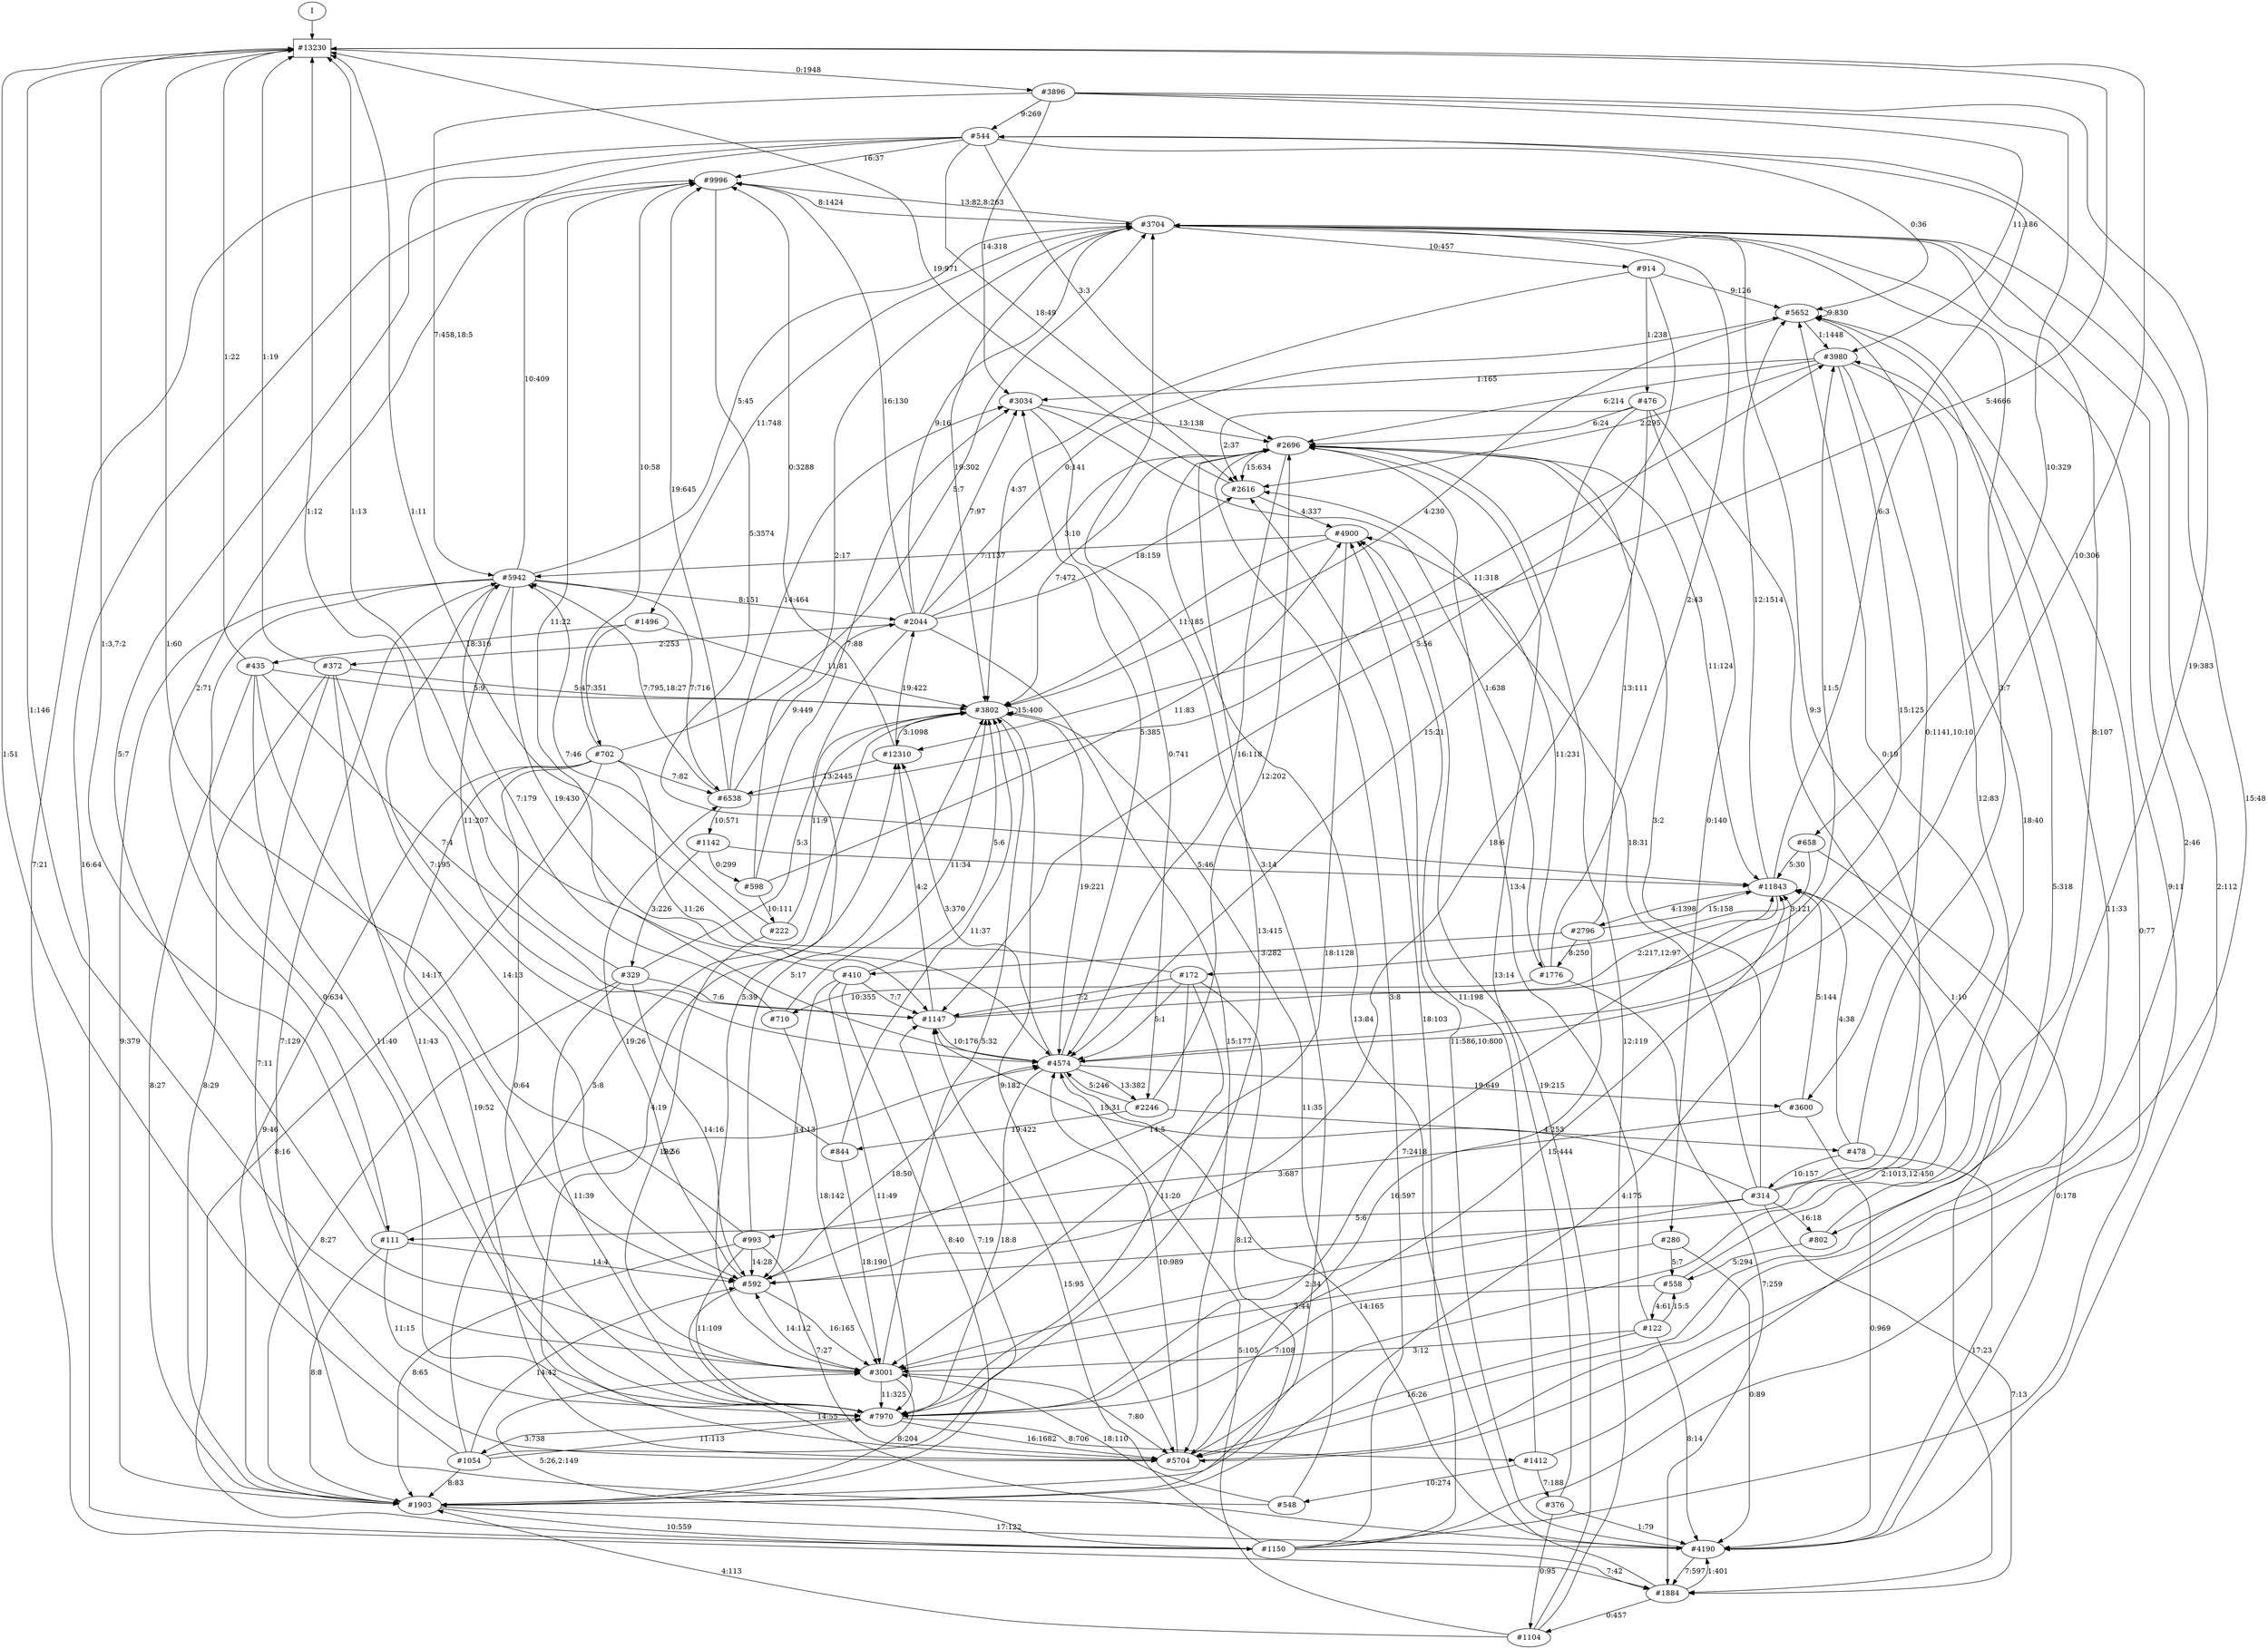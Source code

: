 // produced with flexfringe from git commitd1cf04ada0831d0605a3651971ef9a02091d8823
// dfasat/flexfringe -h=alergia -d=alergia_data -o=experiments/flexfringe_pautomac_study/flexfringe_data/exp18_n100_p0_01dfa -n=100 -p=0.01 /Users/nicholasrenninger/Google Drive/Grad School/specification learning/code/DPFA_DTS_product_experiment/dfasatInvestigations/experiments/flexfringe_pautomac_study/flexfringe_data/flexfringe_pautomac_study_train 
digraph DFA {
	0 [label="root" shape=box];
		I -> 0;
	0 [ label="#13230"  ];
		0 -> 1 [label="0:1948"  ];
		0 -> 33 [label="5:4666"  ];
	1 [ label="#3896"  ];
		1 -> 2 [label="9:269"  ];
		1 -> 56 [label="19:383"  ];
		1 -> 74 [label="7:458,18:5"  ];
		1 -> 108 [label="14:318"  ];
		1 -> 303 [label="10:329"  ];
		1 -> 402 [label="11:186"  ];
	2 [ label="#544"  ];
		2 -> 76 [label="16:37"  ];
		2 -> 78 [label="0:36"  ];
		2 -> 99 [label="2:71"  ];
		2 -> 465 [label="18:49"  ];
		2 -> 1007 [label="3:3"  ];
		2 -> 984 [label="15:48"  ];
		2 -> 1512 [label="7:21"  ];
		2 -> 6041 [label="5:7"  ];
	465 [ label="#2616"  ];
		465 -> 0 [label="19:971"  ];
		465 -> 4245 [label="4:337"  ];
	99 [ label="#111"  ];
		99 -> 0 [label="1:3,7:2"  ];
		99 -> 244 [label="8:8"  ];
		99 -> 539 [label="11:15"  ];
		99 -> 1943 [label="5:2"  ];
		99 -> 12304 [label="14:4"  ];
	74 [ label="#5942"  ];
		74 -> 34 [label="7:716"  ];
		74 -> 75 [label="19:430"  ];
		74 -> 76 [label="10:409"  ];
		74 -> 100 [label="8:151"  ];
		74 -> 244 [label="9:379"  ];
		74 -> 317 [label="5:45"  ];
		74 -> 539 [label="0:634"  ];
		74 -> 1943 [label="11:207"  ];
	244 [ label="#1903"  ];
		244 -> 77 [label="4:175"  ];
		244 -> 317 [label="3:14"  ];
		244 -> 356 [label="10:559"  ];
		244 -> 445 [label="17:122"  ];
	356 [ label="#1150"  ];
		356 -> 75 [label="15:95"  ];
		356 -> 76 [label="16:64"  ];
		356 -> 78 [label="0:77"  ];
		356 -> 317 [label="9:11"  ];
		356 -> 465 [label="18:103"  ];
		356 -> 1007 [label="3:8"  ];
		356 -> 1512 [label="7:42"  ];
		356 -> 6041 [label="5:26,2:149"  ];
	75 [ label="#1147"  ];
		75 -> 33 [label="4:2"  ];
		75 -> 77 [label="2:217,12:97"  ];
		75 -> 402 [label="11:5"  ];
		75 -> 1943 [label="10:176"  ];
	303 [ label="#658"  ];
		303 -> 77 [label="5:30"  ];
		303 -> 304 [label="3:121"  ];
		303 -> 445 [label="0:178"  ];
	445 [ label="#4190"  ];
		445 -> 317 [label="2:112"  ];
		445 -> 1512 [label="7:597"  ];
		445 -> 4245 [label="11:586,10:800"  ];
	1512 [ label="#1884"  ];
		1512 -> 445 [label="1:401"  ];
		1512 -> 1007 [label="13:84"  ];
		1512 -> 3951 [label="0:457"  ];
	3951 [ label="#1104"  ];
		3951 -> 244 [label="4:113"  ];
		3951 -> 1007 [label="12:119"  ];
		3951 -> 1943 [label="5:105"  ];
		3951 -> 4245 [label="19:215"  ];
	4245 [ label="#4900"  ];
		4245 -> 74 [label="7:1137"  ];
		4245 -> 318 [label="11:185"  ];
		4245 -> 6041 [label="18:1128"  ];
	6041 [ label="#3001"  ];
		6041 -> 0 [label="1:146"  ];
		6041 -> 244 [label="8:204"  ];
		6041 -> 318 [label="5:32"  ];
		6041 -> 539 [label="11:325"  ];
		6041 -> 984 [label="7:80"  ];
		6041 -> 12304 [label="14:112"  ];
	12304 [ label="#592"  ];
		12304 -> 34 [label="19:26"  ];
		12304 -> 445 [label="14:55"  ];
		12304 -> 1943 [label="18:50"  ];
		12304 -> 6041 [label="16:165"  ];
	304 [ label="#172"  ];
		304 -> 0 [label="1:11"  ];
		304 -> 75 [label="7:2"  ];
		304 -> 244 [label="8:12"  ];
		304 -> 539 [label="11:20"  ];
		304 -> 1943 [label="5:1"  ];
		304 -> 12304 [label="14:5"  ];
	56 [ label="#802"  ];
		56 -> 317 [label="8:107"  ];
		56 -> 411 [label="5:294"  ];
	411 [ label="#558"  ];
		411 -> 78 [label="12:83"  ];
		411 -> 539 [label="7:108"  ];
		411 -> 801 [label="4:61"  ];
	801 [ label="#122"  ];
		801 -> 411 [label="15:5"  ];
		801 -> 445 [label="8:14"  ];
		801 -> 1007 [label="13:4"  ];
		801 -> 984 [label="16:26"  ];
		801 -> 6041 [label="3:12"  ];
	108 [ label="#3034"  ];
		108 -> 109 [label="0:741"  ];
		108 -> 184 [label="1:638"  ];
		108 -> 1007 [label="13:138"  ];
	109 [ label="#2246"  ];
		109 -> 110 [label="19:422"  ];
		109 -> 180 [label="4:253"  ];
		109 -> 1007 [label="12:202"  ];
		109 -> 1943 [label="5:246"  ];
	110 [ label="#844"  ];
		110 -> 74 [label="7:195"  ];
		110 -> 318 [label="11:37"  ];
		110 -> 6041 [label="18:190"  ];
	180 [ label="#478"  ];
		180 -> 77 [label="4:38"  ];
		180 -> 181 [label="10:157"  ];
		180 -> 317 [label="3:7"  ];
		180 -> 445 [label="17:23"  ];
	181 [ label="#314"  ];
		181 -> 56 [label="16:18"  ];
		181 -> 75 [label="15:31"  ];
		181 -> 78 [label="0:19"  ];
		181 -> 99 [label="5:6"  ];
		181 -> 317 [label="9:3"  ];
		181 -> 465 [label="18:31"  ];
		181 -> 1007 [label="3:2"  ];
		181 -> 1512 [label="7:13"  ];
		181 -> 6041 [label="2:34"  ];
	184 [ label="#1776"  ];
		184 -> 185 [label="10:355"  ];
		184 -> 317 [label="2:43"  ];
		184 -> 1512 [label="7:259"  ];
		184 -> 4245 [label="11:231"  ];
	185 [ label="#710"  ];
		185 -> 74 [label="7:179"  ];
		185 -> 318 [label="11:34"  ];
		185 -> 6041 [label="18:142"  ];
	33 [ label="#12310"  ];
		33 -> 34 [label="13:2445"  ];
		33 -> 76 [label="0:3288"  ];
		33 -> 100 [label="19:422"  ];
	76 [ label="#9996"  ];
		76 -> 77 [label="5:3574"  ];
		76 -> 317 [label="8:1424"  ];
	77 [ label="#11843"  ];
		77 -> 2 [label="6:3"  ];
		77 -> 78 [label="12:1514"  ];
		77 -> 208 [label="4:1398"  ];
		77 -> 539 [label="7:2418"  ];
	539 [ label="#7970"  ];
		539 -> 77 [label="15:444"  ];
		539 -> 540 [label="8:706"  ];
		539 -> 606 [label="3:738"  ];
		539 -> 1007 [label="13:415"  ];
		539 -> 984 [label="16:1682"  ];
	984 [ label="#5704"  ];
		984 -> 33 [label="4:19"  ];
		984 -> 77 [label="2:1013,12:450"  ];
		984 -> 402 [label="11:33"  ];
		984 -> 1943 [label="10:989"  ];
	1943 [ label="#4574"  ];
		1943 -> 0 [label="10:306"  ];
		1943 -> 33 [label="3:370"  ];
		1943 -> 76 [label="11:22"  ];
		1943 -> 108 [label="5:385"  ];
		1943 -> 109 [label="13:382"  ];
		1943 -> 403 [label="19:649"  ];
		1943 -> 445 [label="14:165"  ];
		1943 -> 539 [label="18:8"  ];
	606 [ label="#1054"  ];
		606 -> 0 [label="1:51"  ];
		606 -> 75 [label="7:19"  ];
		606 -> 244 [label="8:83"  ];
		606 -> 318 [label="5:8"  ];
		606 -> 539 [label="11:113"  ];
		606 -> 12304 [label="14:42"  ];
	1007 [ label="#2696"  ];
		1007 -> 77 [label="11:124"  ];
		1007 -> 318 [label="7:472"  ];
		1007 -> 465 [label="15:634"  ];
		1007 -> 1943 [label="16:118"  ];
	540 [ label="#1412"  ];
		540 -> 317 [label="2:46"  ];
		540 -> 541 [label="10:274"  ];
		540 -> 1262 [label="7:188"  ];
		540 -> 4245 [label="11:198"  ];
	1262 [ label="#376"  ];
		1262 -> 445 [label="1:79"  ];
		1262 -> 1007 [label="13:14"  ];
		1262 -> 3951 [label="0:95"  ];
	541 [ label="#548"  ];
		541 -> 74 [label="7:129"  ];
		541 -> 318 [label="11:35"  ];
		541 -> 6041 [label="18:110"  ];
	78 [ label="#5652"  ];
		78 -> 78 [label="9:830"  ];
		78 -> 318 [label="4:230"  ];
		78 -> 402 [label="1:1448"  ];
		78 -> 984 [label="5:318"  ];
	402 [ label="#3980"  ];
		402 -> 108 [label="1:165"  ];
		402 -> 403 [label="0:1141,10:10"  ];
		402 -> 465 [label="2:295"  ];
		402 -> 1007 [label="6:214"  ];
		402 -> 1943 [label="15:125"  ];
		402 -> 12304 [label="18:40"  ];
	403 [ label="#3600"  ];
		403 -> 77 [label="5:144"  ];
		403 -> 445 [label="0:969"  ];
		403 -> 2462 [label="3:687"  ];
	2462 [ label="#993"  ];
		2462 -> 0 [label="1:60"  ];
		2462 -> 244 [label="8:65"  ];
		2462 -> 318 [label="5:17"  ];
		2462 -> 539 [label="11:109"  ];
		2462 -> 984 [label="7:27"  ];
		2462 -> 12304 [label="14:28"  ];
	208 [ label="#2796"  ];
		208 -> 77 [label="15:158"  ];
		208 -> 184 [label="8:250"  ];
		208 -> 434 [label="3:282"  ];
		208 -> 1007 [label="13:111"  ];
		208 -> 984 [label="16:597"  ];
	434 [ label="#410"  ];
		434 -> 0 [label="1:13"  ];
		434 -> 75 [label="7:7"  ];
		434 -> 244 [label="8:40"  ];
		434 -> 318 [label="5:6"  ];
		434 -> 539 [label="11:49"  ];
		434 -> 12304 [label="14:13"  ];
	317 [ label="#3704"  ];
		317 -> 76 [label="13:82,8:263"  ];
		317 -> 318 [label="19:302"  ];
		317 -> 400 [label="11:748"  ];
		317 -> 918 [label="10:457"  ];
	400 [ label="#1496"  ];
		400 -> 318 [label="11:81"  ];
		400 -> 401 [label="18:316"  ];
		400 -> 889 [label="7:351"  ];
	889 [ label="#702"  ];
		889 -> 34 [label="7:82"  ];
		889 -> 76 [label="10:58"  ];
		889 -> 244 [label="9:46"  ];
		889 -> 317 [label="5:7"  ];
		889 -> 356 [label="8:16"  ];
		889 -> 539 [label="0:64"  ];
		889 -> 984 [label="19:52"  ];
		889 -> 1943 [label="11:26"  ];
	401 [ label="#435"  ];
		401 -> 0 [label="1:22"  ];
		401 -> 75 [label="7:4"  ];
		401 -> 244 [label="8:27"  ];
		401 -> 318 [label="5:9"  ];
		401 -> 539 [label="11:40"  ];
		401 -> 12304 [label="14:17"  ];
	918 [ label="#914"  ];
		918 -> 75 [label="5:56"  ];
		918 -> 78 [label="9:126"  ];
		918 -> 318 [label="4:37"  ];
		918 -> 919 [label="1:238"  ];
	919 [ label="#476"  ];
		919 -> 465 [label="2:37"  ];
		919 -> 1007 [label="6:24"  ];
		919 -> 1280 [label="0:140"  ];
		919 -> 1512 [label="1:10"  ];
		919 -> 1943 [label="15:21"  ];
		919 -> 12304 [label="18:6"  ];
	1280 [ label="#280"  ];
		1280 -> 411 [label="5:7"  ];
		1280 -> 445 [label="0:89"  ];
		1280 -> 6041 [label="3:44"  ];
	318 [ label="#3802"  ];
		318 -> 33 [label="3:1098"  ];
		318 -> 318 [label="15:400"  ];
		318 -> 984 [label="9:182"  ];
		318 -> 1943 [label="19:221"  ];
	100 [ label="#2044"  ];
		100 -> 76 [label="16:130"  ];
		100 -> 78 [label="0:141"  ];
		100 -> 101 [label="2:253"  ];
		100 -> 108 [label="7:97"  ];
		100 -> 317 [label="9:16"  ];
		100 -> 465 [label="18:159"  ];
		100 -> 1007 [label="3:10"  ];
		100 -> 984 [label="15:177"  ];
		100 -> 6041 [label="5:39"  ];
	101 [ label="#372"  ];
		101 -> 0 [label="1:19"  ];
		101 -> 244 [label="8:29"  ];
		101 -> 318 [label="5:4"  ];
		101 -> 539 [label="11:43"  ];
		101 -> 984 [label="7:11"  ];
		101 -> 12304 [label="14:13"  ];
	34 [ label="#6538"  ];
		34 -> 74 [label="7:795,18:27"  ];
		34 -> 76 [label="19:645"  ];
		34 -> 100 [label="9:449"  ];
		34 -> 108 [label="14:464"  ];
		34 -> 225 [label="10:571"  ];
		34 -> 402 [label="11:318"  ];
	225 [ label="#1142"  ];
		225 -> 77 [label="5:46"  ];
		225 -> 226 [label="0:299"  ];
		225 -> 936 [label="3:226"  ];
	226 [ label="#598"  ];
		226 -> 108 [label="7:88"  ];
		226 -> 317 [label="2:17"  ];
		226 -> 704 [label="10:111"  ];
		226 -> 4245 [label="11:83"  ];
	704 [ label="#222"  ];
		704 -> 74 [label="7:46"  ];
		704 -> 318 [label="11:9"  ];
		704 -> 6041 [label="18:56"  ];
	936 [ label="#329"  ];
		936 -> 0 [label="1:12"  ];
		936 -> 75 [label="7:6"  ];
		936 -> 244 [label="8:27"  ];
		936 -> 318 [label="5:3"  ];
		936 -> 539 [label="11:39"  ];
		936 -> 12304 [label="14:16"  ];
}
